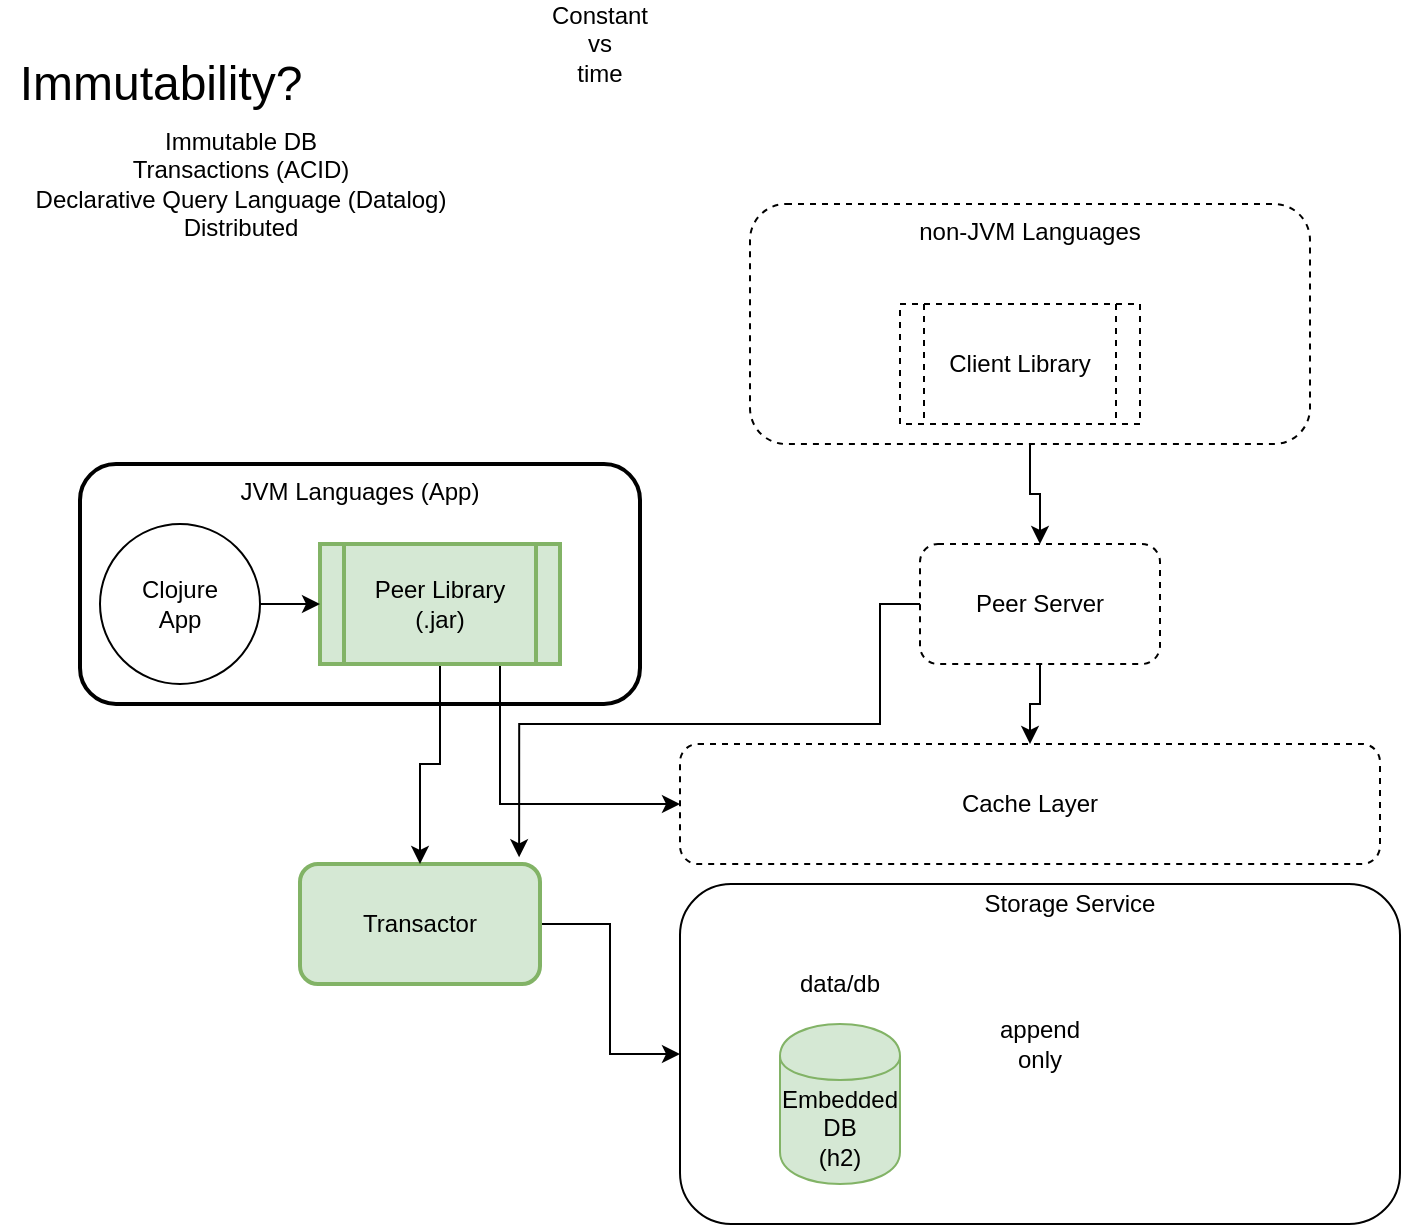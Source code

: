 <mxfile version="13.4.9" type="device"><diagram id="AY0XV_lbV75YWku3rEvA" name="Page-1"><mxGraphModel dx="723" dy="415" grid="1" gridSize="10" guides="1" tooltips="1" connect="1" arrows="1" fold="1" page="1" pageScale="1" pageWidth="850" pageHeight="1100" math="0" shadow="0"><root><mxCell id="0"/><mxCell id="1" parent="0"/><mxCell id="_oXcZR8tQFO0L4z0gdDa-1" value="&lt;font style=&quot;font-size: 24px&quot;&gt;Immutability?&lt;/font&gt;" style="text;html=1;align=center;verticalAlign=middle;resizable=0;points=[];autosize=1;" vertex="1" parent="1"><mxGeometry x="10" y="40" width="160" height="20" as="geometry"/></mxCell><mxCell id="_oXcZR8tQFO0L4z0gdDa-2" value="Constant&lt;br&gt;vs&lt;br&gt;time" style="text;html=1;strokeColor=none;fillColor=none;align=center;verticalAlign=middle;whiteSpace=wrap;rounded=0;" vertex="1" parent="1"><mxGeometry x="290" y="20" width="40" height="20" as="geometry"/></mxCell><mxCell id="_oXcZR8tQFO0L4z0gdDa-3" value="Immutable DB&lt;br&gt;Transactions (ACID)&lt;br&gt;Declarative Query Language (Datalog)&lt;br&gt;Distributed" style="text;html=1;align=center;verticalAlign=middle;resizable=0;points=[];autosize=1;" vertex="1" parent="1"><mxGeometry x="20" y="70" width="220" height="60" as="geometry"/></mxCell><mxCell id="_oXcZR8tQFO0L4z0gdDa-7" value="" style="rounded=1;whiteSpace=wrap;html=1;" vertex="1" parent="1"><mxGeometry x="350" y="450" width="360" height="170" as="geometry"/></mxCell><mxCell id="_oXcZR8tQFO0L4z0gdDa-8" value="Embedded&lt;br&gt;DB&lt;br&gt;(h2)" style="shape=cylinder;whiteSpace=wrap;html=1;boundedLbl=1;backgroundOutline=1;fillColor=#d5e8d4;strokeColor=#82b366;" vertex="1" parent="1"><mxGeometry x="400" y="520" width="60" height="80" as="geometry"/></mxCell><mxCell id="_oXcZR8tQFO0L4z0gdDa-9" value="Storage Service" style="text;html=1;strokeColor=none;fillColor=none;align=center;verticalAlign=middle;whiteSpace=wrap;rounded=0;" vertex="1" parent="1"><mxGeometry x="490" y="450" width="110" height="20" as="geometry"/></mxCell><mxCell id="_oXcZR8tQFO0L4z0gdDa-11" style="edgeStyle=orthogonalEdgeStyle;rounded=0;orthogonalLoop=1;jettySize=auto;html=1;exitX=1;exitY=0.5;exitDx=0;exitDy=0;" edge="1" parent="1" source="_oXcZR8tQFO0L4z0gdDa-10" target="_oXcZR8tQFO0L4z0gdDa-7"><mxGeometry relative="1" as="geometry"/></mxCell><mxCell id="_oXcZR8tQFO0L4z0gdDa-10" value="Transactor" style="rounded=1;whiteSpace=wrap;html=1;strokeWidth=2;fillColor=#d5e8d4;strokeColor=#82b366;" vertex="1" parent="1"><mxGeometry x="160" y="440" width="120" height="60" as="geometry"/></mxCell><mxCell id="_oXcZR8tQFO0L4z0gdDa-12" value="append only" style="text;html=1;strokeColor=none;fillColor=none;align=center;verticalAlign=middle;whiteSpace=wrap;rounded=0;" vertex="1" parent="1"><mxGeometry x="510" y="520" width="40" height="20" as="geometry"/></mxCell><mxCell id="_oXcZR8tQFO0L4z0gdDa-13" value="JVM Languages (App)" style="rounded=1;whiteSpace=wrap;html=1;verticalAlign=top;strokeWidth=2;" vertex="1" parent="1"><mxGeometry x="50" y="240" width="280" height="120" as="geometry"/></mxCell><mxCell id="_oXcZR8tQFO0L4z0gdDa-22" style="edgeStyle=orthogonalEdgeStyle;rounded=0;orthogonalLoop=1;jettySize=auto;html=1;exitX=0.5;exitY=1;exitDx=0;exitDy=0;" edge="1" parent="1" source="_oXcZR8tQFO0L4z0gdDa-14" target="_oXcZR8tQFO0L4z0gdDa-21"><mxGeometry relative="1" as="geometry"/></mxCell><mxCell id="_oXcZR8tQFO0L4z0gdDa-14" value="non-JVM Languages" style="rounded=1;whiteSpace=wrap;html=1;verticalAlign=top;dashed=1;" vertex="1" parent="1"><mxGeometry x="385" y="110" width="280" height="120" as="geometry"/></mxCell><mxCell id="_oXcZR8tQFO0L4z0gdDa-18" style="edgeStyle=orthogonalEdgeStyle;rounded=0;orthogonalLoop=1;jettySize=auto;html=1;exitX=0.5;exitY=1;exitDx=0;exitDy=0;" edge="1" parent="1" source="_oXcZR8tQFO0L4z0gdDa-15" target="_oXcZR8tQFO0L4z0gdDa-10"><mxGeometry relative="1" as="geometry"/></mxCell><mxCell id="_oXcZR8tQFO0L4z0gdDa-20" style="edgeStyle=orthogonalEdgeStyle;rounded=0;orthogonalLoop=1;jettySize=auto;html=1;exitX=0.75;exitY=1;exitDx=0;exitDy=0;entryX=0;entryY=0.5;entryDx=0;entryDy=0;" edge="1" parent="1" source="_oXcZR8tQFO0L4z0gdDa-15" target="_oXcZR8tQFO0L4z0gdDa-19"><mxGeometry relative="1" as="geometry"/></mxCell><mxCell id="_oXcZR8tQFO0L4z0gdDa-15" value="Peer Library&lt;br&gt;(.jar)" style="shape=process;whiteSpace=wrap;html=1;backgroundOutline=1;strokeWidth=2;fillColor=#d5e8d4;strokeColor=#82b366;" vertex="1" parent="1"><mxGeometry x="170" y="280" width="120" height="60" as="geometry"/></mxCell><mxCell id="_oXcZR8tQFO0L4z0gdDa-17" style="edgeStyle=orthogonalEdgeStyle;rounded=0;orthogonalLoop=1;jettySize=auto;html=1;exitX=1;exitY=0.5;exitDx=0;exitDy=0;entryX=0;entryY=0.5;entryDx=0;entryDy=0;" edge="1" parent="1" source="_oXcZR8tQFO0L4z0gdDa-16" target="_oXcZR8tQFO0L4z0gdDa-15"><mxGeometry relative="1" as="geometry"/></mxCell><mxCell id="_oXcZR8tQFO0L4z0gdDa-16" value="Clojure&lt;br&gt;App" style="ellipse;whiteSpace=wrap;html=1;aspect=fixed;" vertex="1" parent="1"><mxGeometry x="60" y="270" width="80" height="80" as="geometry"/></mxCell><mxCell id="_oXcZR8tQFO0L4z0gdDa-19" value="Cache Layer" style="rounded=1;whiteSpace=wrap;html=1;dashed=1;" vertex="1" parent="1"><mxGeometry x="350" y="380" width="350" height="60" as="geometry"/></mxCell><mxCell id="_oXcZR8tQFO0L4z0gdDa-23" style="edgeStyle=orthogonalEdgeStyle;rounded=0;orthogonalLoop=1;jettySize=auto;html=1;exitX=0.5;exitY=1;exitDx=0;exitDy=0;entryX=0.5;entryY=0;entryDx=0;entryDy=0;" edge="1" parent="1" source="_oXcZR8tQFO0L4z0gdDa-21" target="_oXcZR8tQFO0L4z0gdDa-19"><mxGeometry relative="1" as="geometry"/></mxCell><mxCell id="_oXcZR8tQFO0L4z0gdDa-25" style="edgeStyle=orthogonalEdgeStyle;rounded=0;orthogonalLoop=1;jettySize=auto;html=1;exitX=0;exitY=0.5;exitDx=0;exitDy=0;entryX=0.913;entryY=-0.056;entryDx=0;entryDy=0;entryPerimeter=0;" edge="1" parent="1" source="_oXcZR8tQFO0L4z0gdDa-21" target="_oXcZR8tQFO0L4z0gdDa-10"><mxGeometry relative="1" as="geometry"><Array as="points"><mxPoint x="450" y="310"/><mxPoint x="450" y="370"/><mxPoint x="270" y="370"/></Array></mxGeometry></mxCell><mxCell id="_oXcZR8tQFO0L4z0gdDa-21" value="Peer Server" style="rounded=1;whiteSpace=wrap;html=1;dashed=1;" vertex="1" parent="1"><mxGeometry x="470" y="280" width="120" height="60" as="geometry"/></mxCell><mxCell id="_oXcZR8tQFO0L4z0gdDa-26" value="Client Library" style="shape=process;whiteSpace=wrap;html=1;backgroundOutline=1;dashed=1;" vertex="1" parent="1"><mxGeometry x="460" y="160" width="120" height="60" as="geometry"/></mxCell><mxCell id="_oXcZR8tQFO0L4z0gdDa-27" value="data/db" style="text;html=1;strokeColor=none;fillColor=none;align=center;verticalAlign=middle;whiteSpace=wrap;rounded=0;dashed=1;" vertex="1" parent="1"><mxGeometry x="410" y="490" width="40" height="20" as="geometry"/></mxCell></root></mxGraphModel></diagram></mxfile>